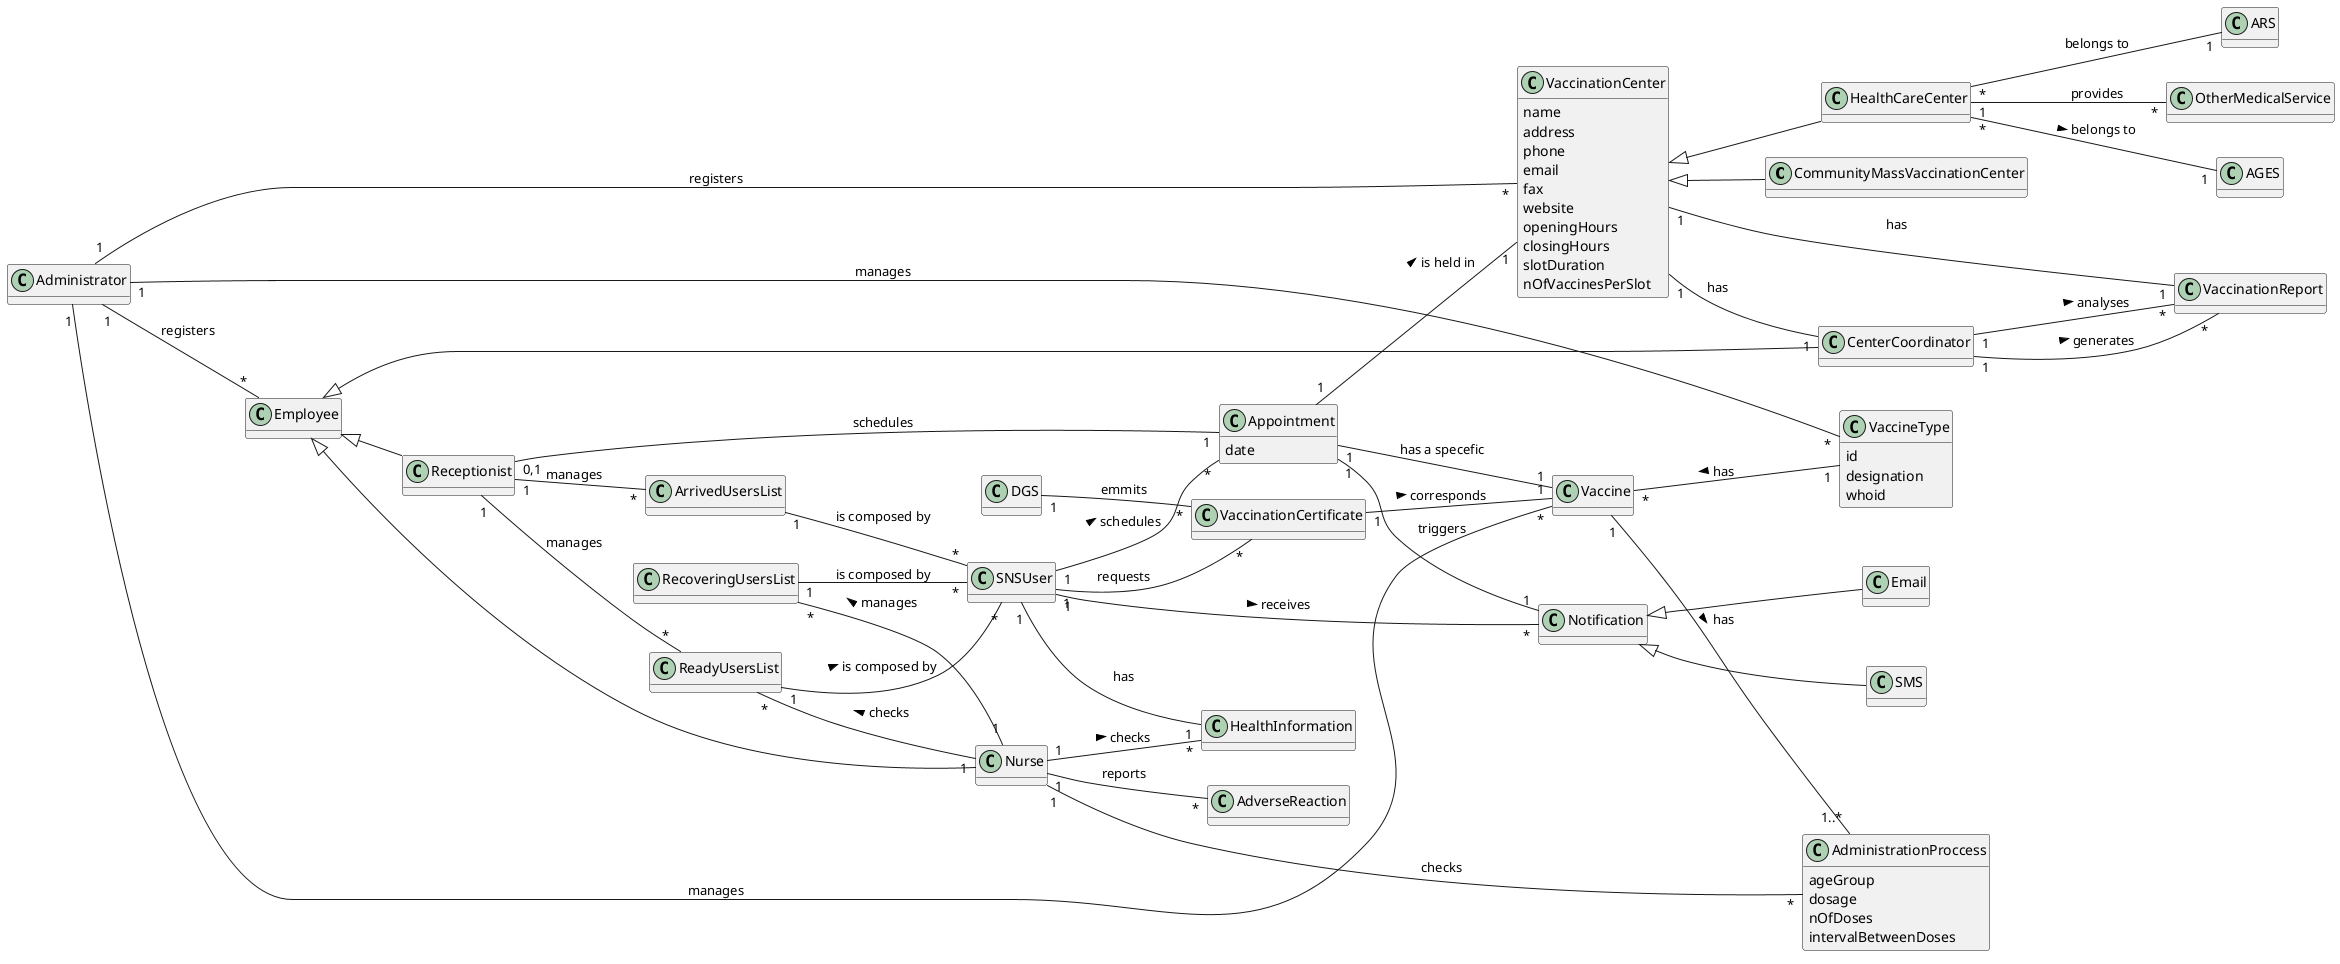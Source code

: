 @startuml Domain Model

hide methods
left to right direction
skinparam classAttributeIconSize 0

class CommunityMassVaccinationCenter {}

class HealthCareCenter {}

class VaccinationCenter {
  name
  address
  phone
  email
  fax
  website
  openingHours
  closingHours
  slotDuration
  nOfVaccinesPerSlot
}

class Vaccine {}

class VaccineType {
  id
  designation
  whoid
}

class SNSUser {}

class HealthInformation {}

class Administrator {}

class Employee {}

class Nurse {}

class Receptionist {}

class CenterCoordinator {}

class Appointment {
  date
}

class AdministrationProccess {
  ageGroup
  dosage
  nOfDoses
  intervalBetweenDoses
}

class AGES {}

class ARS {}

Vaccine "*" -- "1" VaccineType : has <

Employee <|-- Nurse
Employee <|-- Receptionist
Employee <|-- CenterCoordinator

VaccinationCenter <|-- CommunityMassVaccinationCenter
VaccinationCenter <|-- HealthCareCenter

VaccinationCenter "1" -- "1" CenterCoordinator : has 

HealthCareCenter "*" -- "1" AGES : belongs to > 
HealthCareCenter "*" -- "1" ARS : belongs to 

Appointment "1" -- "1" VaccinationCenter : is held in >
Appointment "1" -- "1" Vaccine : has a specefic 
Appointment "1" -- "1" Notification : triggers 

Receptionist "1" -- "*" ReadyUsersList : manages
Receptionist "1" -- "*" ArrivedUsersList : manages

ReadyUsersList "1" -- "*" SNSUser : is composed by >
ArrivedUsersList "1" -- "*" SNSUser : is composed by 
RecoveringUsersList "1" -- "*" SNSUser : is composed by 

ReadyUsersList "*" -- "1" Nurse : checks <
RecoveringUsersList "*" -- "1" Nurse : manages <

Administrator "1" -- "*" Employee : registers
Administrator "1" -- "*" VaccinationCenter : registers 
Administrator "1" -- "*" VaccineType : manages 
Administrator "1" -- "*" Vaccine : manages 

SNSUser "1" -- "*" Appointment : schedules >
SNSUser "1" -- "1" HealthInformation : has

Vaccine "1" -- "1..*" AdministrationProccess : has >

SNSUser "1" -- "*" Notification : receives >

HealthCareCenter "1" -- "*" OtherMedicalService : provides 

SNSUser "1" -- "*" VaccinationCertificate : requests

VaccinationCertificate "1" -- "1" Vaccine : corresponds >
DGS "1" -- "*" VaccinationCertificate : emmits

Receptionist "0,1" -- "1" Appointment : schedules

Nurse "1" -- "*" AdverseReaction : reports
Nurse "1" -- "*" HealthInformation : checks >

VaccinationCenter "1" -- "1" VaccinationReport : has
CenterCoordinator "1" -- "*" VaccinationReport : analyses >
CenterCoordinator "1" -- "*" VaccinationReport : generates >

Nurse "1" -- "*" AdministrationProccess : checks

Notification <|-- SMS
Notification <|-- Email

@enduml
